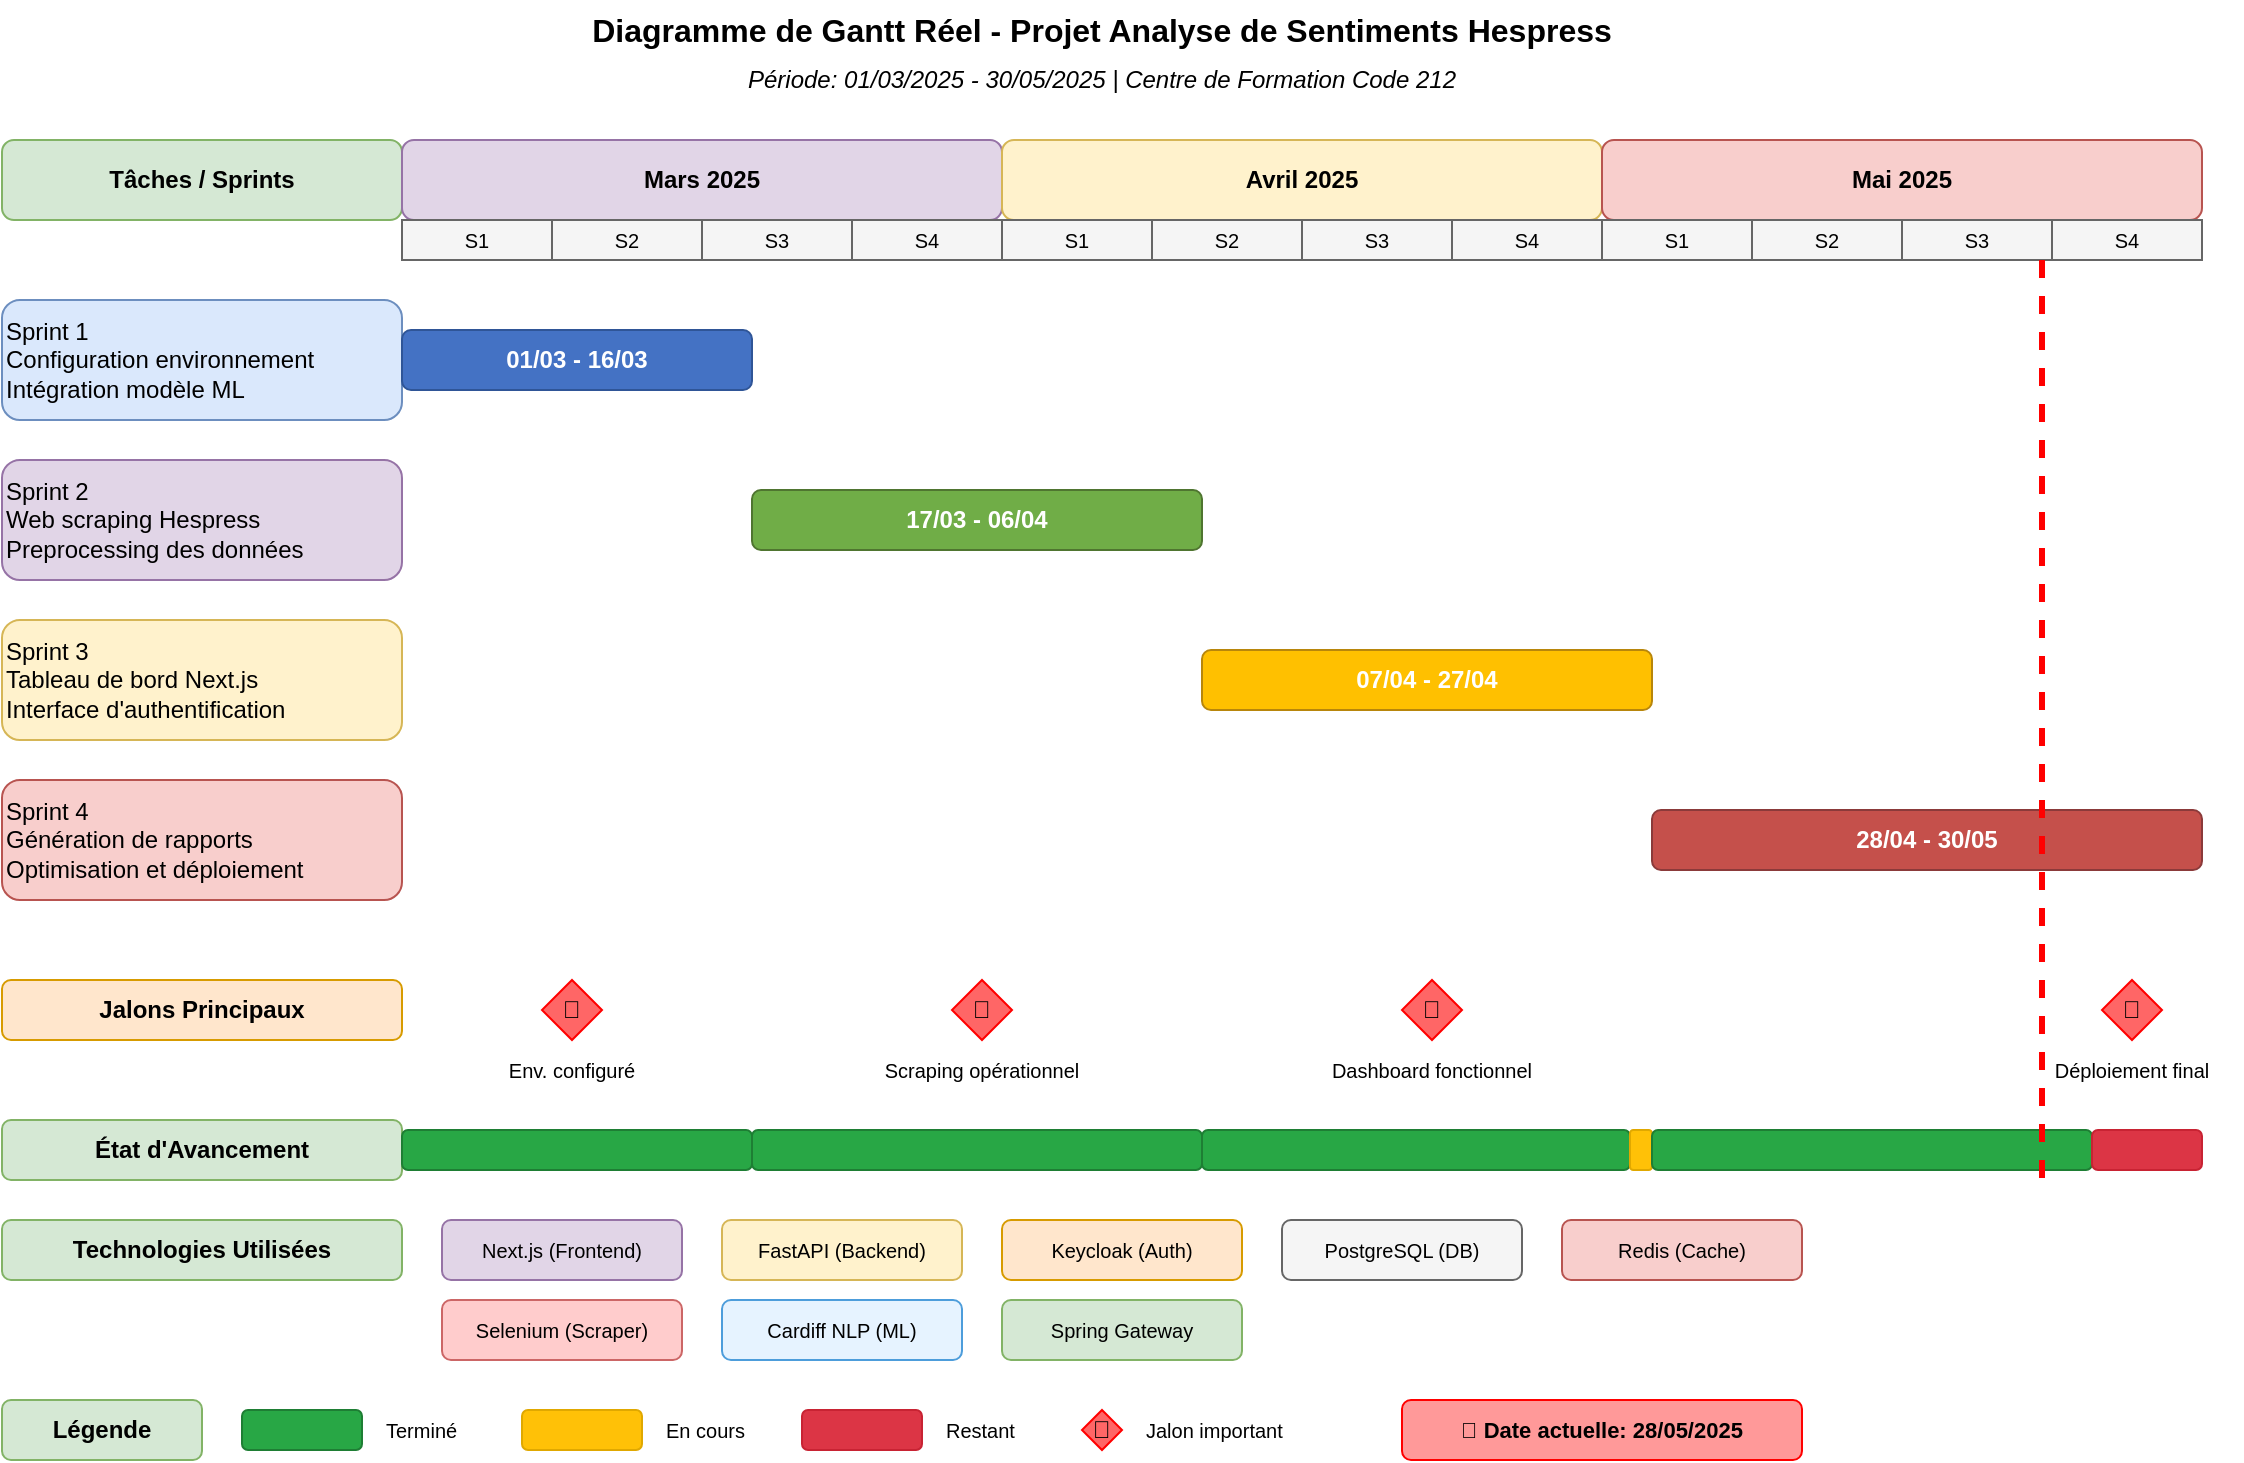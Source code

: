 <mxfile>
    <diagram name="Gantt Réel - Sentiment Analysis System" id="gantt-reel-diagram">
        <mxGraphModel dx="1422" dy="772" grid="1" gridSize="10" guides="1" tooltips="1" connect="1" arrows="1" fold="1" page="1" pageScale="1" pageWidth="1600" pageHeight="1200" math="0" shadow="0">
            <root>
                <mxCell id="0"/>
                <mxCell id="1" parent="0"/>
                
                <!-- Title -->
                <mxCell id="Title" value="Diagramme de Gantt Réel - Projet Analyse de Sentiments Hespress" style="text;html=1;strokeColor=none;fillColor=none;align=center;verticalAlign=middle;whiteSpace=wrap;rounded=0;fontStyle=1;fontSize=16;" vertex="1" parent="1">
                    <mxGeometry x="200" y="30" width="800" height="30" as="geometry"/>
                </mxCell>
                
                <!-- Subtitle -->
                <mxCell id="Subtitle" value="Période: 01/03/2025 - 30/05/2025 | Centre de Formation Code 212" style="text;html=1;strokeColor=none;fillColor=none;align=center;verticalAlign=middle;whiteSpace=wrap;rounded=0;fontStyle=2;fontSize=12;" vertex="1" parent="1">
                    <mxGeometry x="200" y="60" width="800" height="20" as="geometry"/>
                </mxCell>
                
                <!-- Headers -->
                <mxCell id="TaskHeader" value="Tâches / Sprints" style="rounded=1;whiteSpace=wrap;html=1;fillColor=#d5e8d4;strokeColor=#82b366;fontStyle=1;" vertex="1" parent="1">
                    <mxGeometry x="50" y="100" width="200" height="40" as="geometry"/>
                </mxCell>
                
                <mxCell id="Mars" value="Mars 2025" style="rounded=1;whiteSpace=wrap;html=1;fillColor=#e1d5e7;strokeColor=#9673a6;fontStyle=1;" vertex="1" parent="1">
                    <mxGeometry x="250" y="100" width="300" height="40" as="geometry"/>
                </mxCell>
                
                <mxCell id="Avril" value="Avril 2025" style="rounded=1;whiteSpace=wrap;html=1;fillColor=#fff2cc;strokeColor=#d6b656;fontStyle=1;" vertex="1" parent="1">
                    <mxGeometry x="550" y="100" width="300" height="40" as="geometry"/>
                </mxCell>
                
                <mxCell id="Mai" value="Mai 2025" style="rounded=1;whiteSpace=wrap;html=1;fillColor=#f8cecc;strokeColor=#b85450;fontStyle=1;" vertex="1" parent="1">
                    <mxGeometry x="850" y="100" width="300" height="40" as="geometry"/>
                </mxCell>
                
                <!-- Week Headers -->
                <mxCell id="MarsS1" value="S1" style="rounded=0;whiteSpace=wrap;html=1;fillColor=#f5f5f5;strokeColor=#666666;fontSize=10;" vertex="1" parent="1">
                    <mxGeometry x="250" y="140" width="75" height="20" as="geometry"/>
                </mxCell>
                
                <mxCell id="MarsS2" value="S2" style="rounded=0;whiteSpace=wrap;html=1;fillColor=#f5f5f5;strokeColor=#666666;fontSize=10;" vertex="1" parent="1">
                    <mxGeometry x="325" y="140" width="75" height="20" as="geometry"/>
                </mxCell>
                
                <mxCell id="MarsS3" value="S3" style="rounded=0;whiteSpace=wrap;html=1;fillColor=#f5f5f5;strokeColor=#666666;fontSize=10;" vertex="1" parent="1">
                    <mxGeometry x="400" y="140" width="75" height="20" as="geometry"/>
                </mxCell>
                
                <mxCell id="MarsS4" value="S4" style="rounded=0;whiteSpace=wrap;html=1;fillColor=#f5f5f5;strokeColor=#666666;fontSize=10;" vertex="1" parent="1">
                    <mxGeometry x="475" y="140" width="75" height="20" as="geometry"/>
                </mxCell>
                
                <mxCell id="AvrilS1" value="S1" style="rounded=0;whiteSpace=wrap;html=1;fillColor=#f5f5f5;strokeColor=#666666;fontSize=10;" vertex="1" parent="1">
                    <mxGeometry x="550" y="140" width="75" height="20" as="geometry"/>
                </mxCell>
                
                <mxCell id="AvrilS2" value="S2" style="rounded=0;whiteSpace=wrap;html=1;fillColor=#f5f5f5;strokeColor=#666666;fontSize=10;" vertex="1" parent="1">
                    <mxGeometry x="625" y="140" width="75" height="20" as="geometry"/>
                </mxCell>
                
                <mxCell id="AvrilS3" value="S3" style="rounded=0;whiteSpace=wrap;html=1;fillColor=#f5f5f5;strokeColor=#666666;fontSize=10;" vertex="1" parent="1">
                    <mxGeometry x="700" y="140" width="75" height="20" as="geometry"/>
                </mxCell>
                
                <mxCell id="AvrilS4" value="S4" style="rounded=0;whiteSpace=wrap;html=1;fillColor=#f5f5f5;strokeColor=#666666;fontSize=10;" vertex="1" parent="1">
                    <mxGeometry x="775" y="140" width="75" height="20" as="geometry"/>
                </mxCell>
                
                <mxCell id="MaiS1" value="S1" style="rounded=0;whiteSpace=wrap;html=1;fillColor=#f5f5f5;strokeColor=#666666;fontSize=10;" vertex="1" parent="1">
                    <mxGeometry x="850" y="140" width="75" height="20" as="geometry"/>
                </mxCell>
                
                <mxCell id="MaiS2" value="S2" style="rounded=0;whiteSpace=wrap;html=1;fillColor=#f5f5f5;strokeColor=#666666;fontSize=10;" vertex="1" parent="1">
                    <mxGeometry x="925" y="140" width="75" height="20" as="geometry"/>
                </mxCell>
                
                <mxCell id="MaiS3" value="S3" style="rounded=0;whiteSpace=wrap;html=1;fillColor=#f5f5f5;strokeColor=#666666;fontSize=10;" vertex="1" parent="1">
                    <mxGeometry x="1000" y="140" width="75" height="20" as="geometry"/>
                </mxCell>
                
                <mxCell id="MaiS4" value="S4" style="rounded=0;whiteSpace=wrap;html=1;fillColor=#f5f5f5;strokeColor=#666666;fontSize=10;" vertex="1" parent="1">
                    <mxGeometry x="1075" y="140" width="75" height="20" as="geometry"/>
                </mxCell>
                
                <!-- Sprint 1 - Ajusté -->
                <mxCell id="Sprint1Label" value="Sprint 1&#xa;Configuration environnement&#xa;Intégration modèle ML" style="rounded=1;whiteSpace=wrap;html=1;fillColor=#dae8fc;strokeColor=#6c8ebf;align=left;verticalAlign=middle;" vertex="1" parent="1">
                    <mxGeometry x="50" y="180" width="200" height="60" as="geometry"/>
                </mxCell>
                
                <mxCell id="Sprint1BarReal" value="" style="rounded=1;whiteSpace=wrap;html=1;fillColor=#4472C4;strokeColor=#2F5597;" vertex="1" parent="1">
                    <mxGeometry x="250" y="195" width="175" height="30" as="geometry"/>
                </mxCell>
                
                <mxCell id="Sprint1TextReal" value="01/03 - 16/03" style="text;html=1;strokeColor=none;fillColor=none;align=center;verticalAlign=middle;whiteSpace=wrap;rounded=0;fontColor=#FFFFFF;fontStyle=1;" vertex="1" parent="1">
                    <mxGeometry x="250" y="195" width="175" height="30" as="geometry"/>
                </mxCell>
                
                <!-- Sprint 2 - Ajusté -->
                <mxCell id="Sprint2Label" value="Sprint 2&#xa;Web scraping Hespress&#xa;Preprocessing des données" style="rounded=1;whiteSpace=wrap;html=1;fillColor=#e1d5e7;strokeColor=#9673a6;align=left;verticalAlign=middle;" vertex="1" parent="1">
                    <mxGeometry x="50" y="260" width="200" height="60" as="geometry"/>
                </mxCell>
                
                <mxCell id="Sprint2BarReal" value="" style="rounded=1;whiteSpace=wrap;html=1;fillColor=#70AD47;strokeColor=#4F7530;" vertex="1" parent="1">
                    <mxGeometry x="425" y="275" width="225" height="30" as="geometry"/>
                </mxCell>
                
                <mxCell id="Sprint2TextReal" value="17/03 - 06/04" style="text;html=1;strokeColor=none;fillColor=none;align=center;verticalAlign=middle;whiteSpace=wrap;rounded=0;fontColor=#FFFFFF;fontStyle=1;" vertex="1" parent="1">
                    <mxGeometry x="425" y="275" width="225" height="30" as="geometry"/>
                </mxCell>
                
                <!-- Sprint 3 - Ajusté -->
                <mxCell id="Sprint3Label" value="Sprint 3&#xa;Tableau de bord Next.js&#xa;Interface d'authentification" style="rounded=1;whiteSpace=wrap;html=1;fillColor=#fff2cc;strokeColor=#d6b656;align=left;verticalAlign=middle;" vertex="1" parent="1">
                    <mxGeometry x="50" y="340" width="200" height="60" as="geometry"/>
                </mxCell>
                
                <mxCell id="Sprint3BarReal" value="" style="rounded=1;whiteSpace=wrap;html=1;fillColor=#FFC000;strokeColor=#B8860B;" vertex="1" parent="1">
                    <mxGeometry x="650" y="355" width="225" height="30" as="geometry"/>
                </mxCell>
                
                <mxCell id="Sprint3TextReal" value="07/04 - 27/04" style="text;html=1;strokeColor=none;fillColor=none;align=center;verticalAlign=middle;whiteSpace=wrap;rounded=0;fontColor=#FFFFFF;fontStyle=1;" vertex="1" parent="1">
                    <mxGeometry x="650" y="355" width="225" height="30" as="geometry"/>
                </mxCell>
                
                <!-- Sprint 4 - Étendu jusqu'à S4 de Mai -->
                <mxCell id="Sprint4Label" value="Sprint 4&#xa;Génération de rapports&#xa;Optimisation et déploiement" style="rounded=1;whiteSpace=wrap;html=1;fillColor=#f8cecc;strokeColor=#b85450;align=left;verticalAlign=middle;" vertex="1" parent="1">
                    <mxGeometry x="50" y="420" width="200" height="60" as="geometry"/>
                </mxCell>
                
                <mxCell id="Sprint4BarReal" value="" style="rounded=1;whiteSpace=wrap;html=1;fillColor=#C5504B;strokeColor=#8B3A3A;" vertex="1" parent="1">
                    <mxGeometry x="875" y="435" width="275" height="30" as="geometry"/>
                </mxCell>
                
                <mxCell id="Sprint4TextReal" value="28/04 - 30/05" style="text;html=1;strokeColor=none;fillColor=none;align=center;verticalAlign=middle;whiteSpace=wrap;rounded=0;fontColor=#FFFFFF;fontStyle=1;" vertex="1" parent="1">
                    <mxGeometry x="875" y="435" width="275" height="30" as="geometry"/>
                </mxCell>
                
                <!-- Milestones Ajustés -->
                <mxCell id="MilestoneHeader" value="Jalons Principaux" style="rounded=1;whiteSpace=wrap;html=1;fillColor=#ffe6cc;strokeColor=#d79b00;fontStyle=1;" vertex="1" parent="1">
                    <mxGeometry x="50" y="520" width="200" height="30" as="geometry"/>
                </mxCell>
                
                <mxCell id="Milestone1Real" value="🎯" style="rhombus;whiteSpace=wrap;html=1;fillColor=#ff6666;strokeColor=#ff0000;" vertex="1" parent="1">
                    <mxGeometry x="320" y="520" width="30" height="30" as="geometry"/>
                </mxCell>
                
                <mxCell id="Milestone1TextReal" value="Env. configuré" style="text;html=1;strokeColor=none;fillColor=none;align=center;verticalAlign=middle;whiteSpace=wrap;rounded=0;fontSize=10;" vertex="1" parent="1">
                    <mxGeometry x="290" y="555" width="90" height="20" as="geometry"/>
                </mxCell>
                
                <mxCell id="Milestone2Real" value="🎯" style="rhombus;whiteSpace=wrap;html=1;fillColor=#ff6666;strokeColor=#ff0000;" vertex="1" parent="1">
                    <mxGeometry x="525" y="520" width="30" height="30" as="geometry"/>
                </mxCell>
                
                <mxCell id="Milestone2TextReal" value="Scraping opérationnel" style="text;html=1;strokeColor=none;fillColor=none;align=center;verticalAlign=middle;whiteSpace=wrap;rounded=0;fontSize=10;" vertex="1" parent="1">
                    <mxGeometry x="485" y="555" width="110" height="20" as="geometry"/>
                </mxCell>
                
                <mxCell id="Milestone3Real" value="🎯" style="rhombus;whiteSpace=wrap;html=1;fillColor=#ff6666;strokeColor=#ff0000;" vertex="1" parent="1">
                    <mxGeometry x="750" y="520" width="30" height="30" as="geometry"/>
                </mxCell>
                
                <mxCell id="Milestone3TextReal" value="Dashboard fonctionnel" style="text;html=1;strokeColor=none;fillColor=none;align=center;verticalAlign=middle;whiteSpace=wrap;rounded=0;fontSize=10;" vertex="1" parent="1">
                    <mxGeometry x="705" y="555" width="120" height="20" as="geometry"/>
                </mxCell>
                
                <mxCell id="Milestone4Real" value="🎯" style="rhombus;whiteSpace=wrap;html=1;fillColor=#ff6666;strokeColor=#ff0000;" vertex="1" parent="1">
                    <mxGeometry x="1100" y="520" width="30" height="30" as="geometry"/>
                </mxCell>
                
                <mxCell id="Milestone4TextReal" value="Déploiement final" style="text;html=1;strokeColor=none;fillColor=none;align=center;verticalAlign=middle;whiteSpace=wrap;rounded=0;fontSize=10;" vertex="1" parent="1">
                    <mxGeometry x="1060" y="555" width="110" height="20" as="geometry"/>
                </mxCell>
                
                <!-- Progress Indicators -->
                <mxCell id="ProgressHeader" value="État d'Avancement" style="rounded=1;whiteSpace=wrap;html=1;fillColor=#d5e8d4;strokeColor=#82b366;fontStyle=1;" vertex="1" parent="1">
                    <mxGeometry x="50" y="590" width="200" height="30" as="geometry"/>
                </mxCell>
                
                <!-- Sprint 1 Progress (100% - Completed) -->
                <mxCell id="Progress1Label" value="Sprint 1 (100%)" style="text;html=1;strokeColor=none;fillColor=none;align=left;verticalAlign=middle;whiteSpace=wrap;rounded=0;fontSize=10;fontStyle=1;" vertex="1" parent="1">
                    <mxGeometry x="270" y="590" width="80" height="30" as="geometry"/>
                </mxCell>
                
                <mxCell id="Progress1Bar" value="" style="rounded=1;whiteSpace=wrap;html=1;fillColor=#28a745;strokeColor=#1e7e34;" vertex="1" parent="1">
                    <mxGeometry x="250" y="595" width="175" height="20" as="geometry"/>
                </mxCell>
                
                <!-- Sprint 2 Progress (100% - Completed) -->
                <mxCell id="Progress2Label" value="Sprint 2 (100%)" style="text;html=1;strokeColor=none;fillColor=none;align=left;verticalAlign=middle;whiteSpace=wrap;rounded=0;fontSize=10;fontStyle=1;" vertex="1" parent="1">
                    <mxGeometry x="495" y="590" width="80" height="30" as="geometry"/>
                </mxCell>
                
                <mxCell id="Progress2Bar" value="" style="rounded=1;whiteSpace=wrap;html=1;fillColor=#28a745;strokeColor=#1e7e34;" vertex="1" parent="1">
                    <mxGeometry x="425" y="595" width="225" height="20" as="geometry"/>
                </mxCell>
                
                <!-- Sprint 3 Progress (95% - Near completion) -->
                <mxCell id="Progress3Label" value="Sprint 3 (95%)" style="text;html=1;strokeColor=none;fillColor=none;align=left;verticalAlign=middle;whiteSpace=wrap;rounded=0;fontSize=10;fontStyle=1;" vertex="1" parent="1">
                    <mxGeometry x="720" y="590" width="80" height="30" as="geometry"/>
                </mxCell>
                
                <mxCell id="Progress3Bar" value="" style="rounded=1;whiteSpace=wrap;html=1;fillColor=#28a745;strokeColor=#1e7e34;" vertex="1" parent="1">
                    <mxGeometry x="650" y="595" width="214" height="20" as="geometry"/>
                </mxCell>
                
                <mxCell id="Progress3Remaining" value="" style="rounded=1;whiteSpace=wrap;html=1;fillColor=#ffc107;strokeColor=#e0a800;" vertex="1" parent="1">
                    <mxGeometry x="864" y="595" width="11" height="20" as="geometry"/>
                </mxCell>
                
                <!-- Sprint 4 Progress (80% - In progress) -->
                <mxCell id="Progress4Label" value="Sprint 4 (80%)" style="text;html=1;strokeColor=none;fillColor=none;align=left;verticalAlign=middle;whiteSpace=wrap;rounded=0;fontSize=10;fontStyle=1;" vertex="1" parent="1">
                    <mxGeometry x="945" y="590" width="80" height="30" as="geometry"/>
                </mxCell>
                
                <mxCell id="Progress4Bar" value="" style="rounded=1;whiteSpace=wrap;html=1;fillColor=#28a745;strokeColor=#1e7e34;" vertex="1" parent="1">
                    <mxGeometry x="875" y="595" width="220" height="20" as="geometry"/>
                </mxCell>
                
                <mxCell id="Progress4Remaining" value="" style="rounded=1;whiteSpace=wrap;html=1;fillColor=#dc3545;strokeColor=#c82333;" vertex="1" parent="1">
                    <mxGeometry x="1095" y="595" width="55" height="20" as="geometry"/>
                </mxCell>
                
                <!-- Technology Stack Legend -->
                <mxCell id="TechHeader" value="Technologies Utilisées" style="rounded=1;whiteSpace=wrap;html=1;fillColor=#d5e8d4;strokeColor=#82b366;fontStyle=1;" vertex="1" parent="1">
                    <mxGeometry x="50" y="640" width="200" height="30" as="geometry"/>
                </mxCell>
                
                <mxCell id="TechNextJS" value="Next.js (Frontend)" style="rounded=1;whiteSpace=wrap;html=1;fillColor=#e1d5e7;strokeColor=#9673a6;fontSize=10;" vertex="1" parent="1">
                    <mxGeometry x="270" y="640" width="120" height="30" as="geometry"/>
                </mxCell>
                
                <mxCell id="TechFastAPI" value="FastAPI (Backend)" style="rounded=1;whiteSpace=wrap;html=1;fillColor=#fff2cc;strokeColor=#d6b656;fontSize=10;" vertex="1" parent="1">
                    <mxGeometry x="410" y="640" width="120" height="30" as="geometry"/>
                </mxCell>
                
                <mxCell id="TechKeycloak" value="Keycloak (Auth)" style="rounded=1;whiteSpace=wrap;html=1;fillColor=#ffe6cc;strokeColor=#d79b00;fontSize=10;" vertex="1" parent="1">
                    <mxGeometry x="550" y="640" width="120" height="30" as="geometry"/>
                </mxCell>
                
                <mxCell id="TechPostgres" value="PostgreSQL (DB)" style="rounded=1;whiteSpace=wrap;html=1;fillColor=#f5f5f5;strokeColor=#666666;fontSize=10;" vertex="1" parent="1">
                    <mxGeometry x="690" y="640" width="120" height="30" as="geometry"/>
                </mxCell>
                
                <mxCell id="TechRedis" value="Redis (Cache)" style="rounded=1;whiteSpace=wrap;html=1;fillColor=#f8cecc;strokeColor=#b85450;fontSize=10;" vertex="1" parent="1">
                    <mxGeometry x="830" y="640" width="120" height="30" as="geometry"/>
                </mxCell>
                
                <mxCell id="TechSelenium" value="Selenium (Scraper)" style="rounded=1;whiteSpace=wrap;html=1;fillColor=#ffcccc;strokeColor=#cc6666;fontSize=10;" vertex="1" parent="1">
                    <mxGeometry x="270" y="680" width="120" height="30" as="geometry"/>
                </mxCell>
                
                <mxCell id="TechML" value="Cardiff NLP (ML)" style="rounded=1;whiteSpace=wrap;html=1;fillColor=#e6f3ff;strokeColor=#4d9ddb;fontSize=10;" vertex="1" parent="1">
                    <mxGeometry x="410" y="680" width="120" height="30" as="geometry"/>
                </mxCell>
                
                <mxCell id="TechSpring" value="Spring Gateway" style="rounded=1;whiteSpace=wrap;html=1;fillColor=#d5e8d4;strokeColor=#82b366;fontSize=10;" vertex="1" parent="1">
                    <mxGeometry x="550" y="680" width="120" height="30" as="geometry"/>
                </mxCell>
                
                <!-- Legend -->
                <mxCell id="LegendHeader" value="Légende" style="rounded=1;whiteSpace=wrap;html=1;fillColor=#d5e8d4;strokeColor=#82b366;fontStyle=1;" vertex="1" parent="1">
                    <mxGeometry x="50" y="730" width="100" height="30" as="geometry"/>
                </mxCell>
                
                <mxCell id="CompletedBar" value="" style="rounded=1;whiteSpace=wrap;html=1;fillColor=#28a745;strokeColor=#1e7e34;" vertex="1" parent="1">
                    <mxGeometry x="170" y="735" width="60" height="20" as="geometry"/>
                </mxCell>
                
                <mxCell id="CompletedText" value="Terminé" style="text;html=1;strokeColor=none;fillColor=none;align=left;verticalAlign=middle;whiteSpace=wrap;rounded=0;fontSize=10;" vertex="1" parent="1">
                    <mxGeometry x="240" y="730" width="60" height="30" as="geometry"/>
                </mxCell>
                
                <mxCell id="InProgressBar" value="" style="rounded=1;whiteSpace=wrap;html=1;fillColor=#ffc107;strokeColor=#e0a800;" vertex="1" parent="1">
                    <mxGeometry x="310" y="735" width="60" height="20" as="geometry"/>
                </mxCell>
                
                <mxCell id="InProgressText" value="En cours" style="text;html=1;strokeColor=none;fillColor=none;align=left;verticalAlign=middle;whiteSpace=wrap;rounded=0;fontSize=10;" vertex="1" parent="1">
                    <mxGeometry x="380" y="730" width="60" height="30" as="geometry"/>
                </mxCell>
                
                <mxCell id="RemainingBar" value="" style="rounded=1;whiteSpace=wrap;html=1;fillColor=#dc3545;strokeColor=#c82333;" vertex="1" parent="1">
                    <mxGeometry x="450" y="735" width="60" height="20" as="geometry"/>
                </mxCell>
                
                <mxCell id="RemainingText" value="Restant" style="text;html=1;strokeColor=none;fillColor=none;align=left;verticalAlign=middle;whiteSpace=wrap;rounded=0;fontSize=10;" vertex="1" parent="1">
                    <mxGeometry x="520" y="730" width="60" height="30" as="geometry"/>
                </mxCell>
                
                <mxCell id="MilestoneIconLegend" value="🎯" style="rhombus;whiteSpace=wrap;html=1;fillColor=#ff6666;strokeColor=#ff0000;" vertex="1" parent="1">
                    <mxGeometry x="590" y="735" width="20" height="20" as="geometry"/>
                </mxCell>
                
                <mxCell id="MilestoneTextLegend" value="Jalon important" style="text;html=1;strokeColor=none;fillColor=none;align=left;verticalAlign=middle;whiteSpace=wrap;rounded=0;fontSize=10;" vertex="1" parent="1">
                    <mxGeometry x="620" y="730" width="100" height="30" as="geometry"/>
                </mxCell>
                
                <!-- Current Date Indicator -->
                <mxCell id="CurrentDateLabel" value="📅 Date actuelle: 28/05/2025" style="rounded=1;whiteSpace=wrap;html=1;fillColor=#ff9999;strokeColor=#ff0000;fontStyle=1;fontSize=11;" vertex="1" parent="1">
                    <mxGeometry x="750" y="730" width="200" height="30" as="geometry"/>
                </mxCell>
                
                <mxCell id="CurrentDateLine" value="" style="endArrow=none;html=1;strokeColor=#ff0000;strokeWidth=3;dashed=1;" edge="1" parent="1">
                    <mxGeometry width="50" height="50" relative="1" as="geometry">
                        <mxPoint x="1070" y="160" as="sourcePoint"/>
                        <mxPoint x="1070" y="620" as="targetPoint"/>
                    </mxGeometry>
                </mxCell>
                
            </root>
        </mxGraphModel>
    </diagram>
</mxfile>
